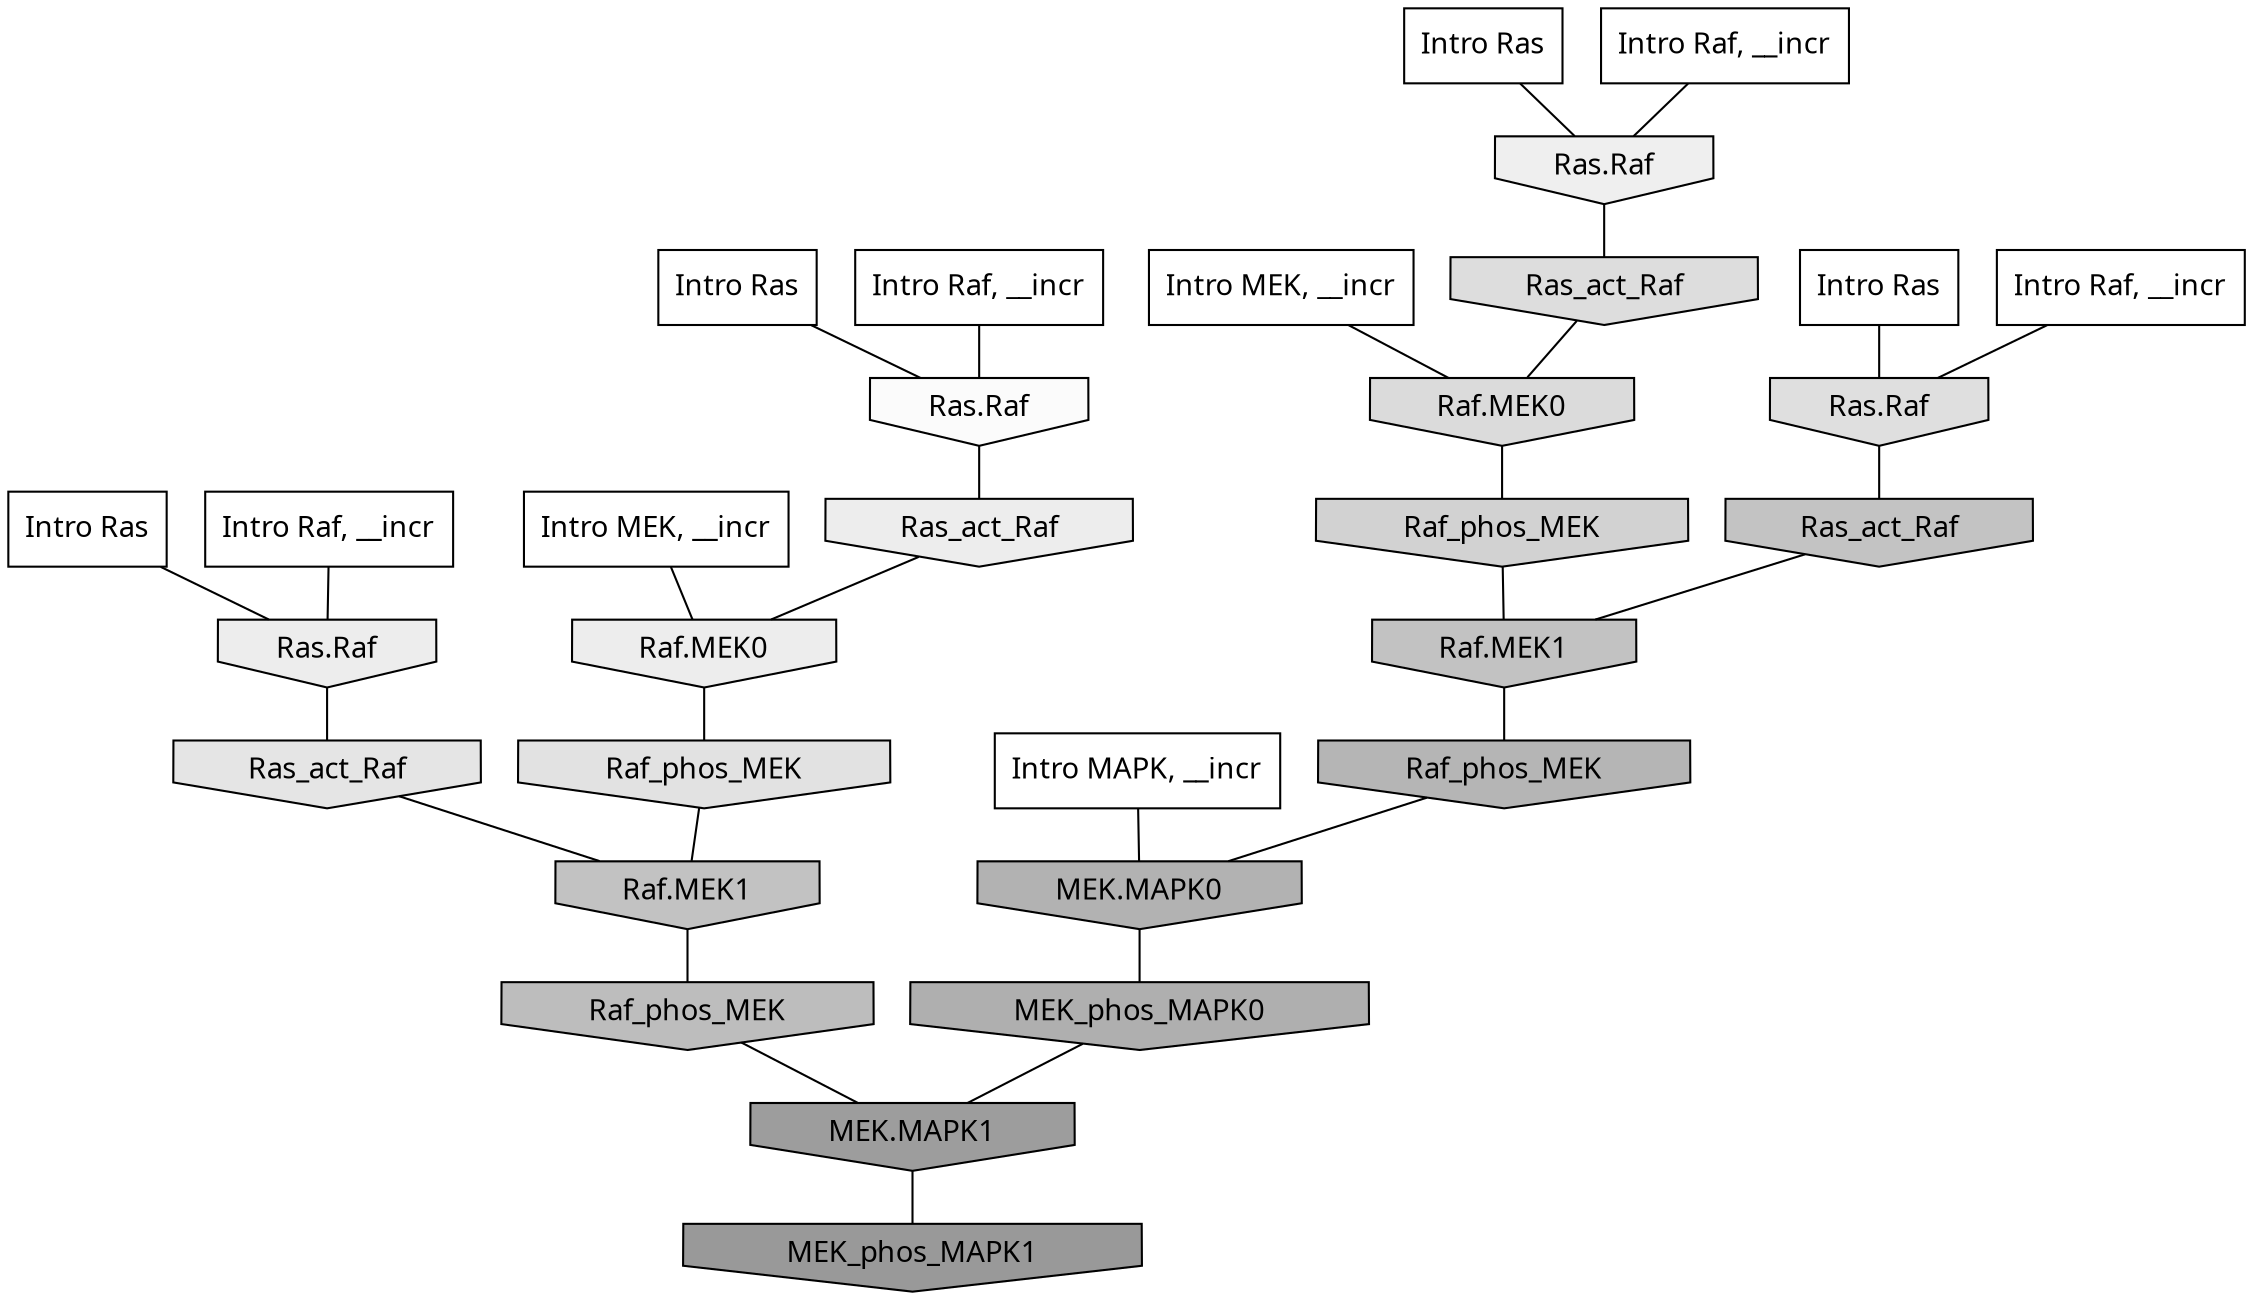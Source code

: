 digraph G{
  rankdir="TB";
  ranksep=0.30;
  node [fontname="CMU Serif"];
  edge [fontname="CMU Serif"];
  
  10 [label="Intro Ras", shape=rectangle, style=filled, fillcolor="0.000 0.000 1.000"]
  
  19 [label="Intro Ras", shape=rectangle, style=filled, fillcolor="0.000 0.000 1.000"]
  
  26 [label="Intro Ras", shape=rectangle, style=filled, fillcolor="0.000 0.000 1.000"]
  
  34 [label="Intro Ras", shape=rectangle, style=filled, fillcolor="0.000 0.000 1.000"]
  
  108 [label="Intro Raf, __incr", shape=rectangle, style=filled, fillcolor="0.000 0.000 1.000"]
  
  170 [label="Intro Raf, __incr", shape=rectangle, style=filled, fillcolor="0.000 0.000 1.000"]
  
  679 [label="Intro Raf, __incr", shape=rectangle, style=filled, fillcolor="0.000 0.000 1.000"]
  
  873 [label="Intro Raf, __incr", shape=rectangle, style=filled, fillcolor="0.000 0.000 1.000"]
  
  1490 [label="Intro MEK, __incr", shape=rectangle, style=filled, fillcolor="0.000 0.000 1.000"]
  
  1581 [label="Intro MEK, __incr", shape=rectangle, style=filled, fillcolor="0.000 0.000 1.000"]
  
  2302 [label="Intro MAPK, __incr", shape=rectangle, style=filled, fillcolor="0.000 0.000 1.000"]
  
  3419 [label="Ras.Raf", shape=invhouse, style=filled, fillcolor="0.000 0.000 0.984"]
  
  3838 [label="Ras.Raf", shape=invhouse, style=filled, fillcolor="0.000 0.000 0.936"]
  
  3951 [label="Ras.Raf", shape=invhouse, style=filled, fillcolor="0.000 0.000 0.928"]
  
  3960 [label="Ras_act_Raf", shape=invhouse, style=filled, fillcolor="0.000 0.000 0.928"]
  
  3962 [label="Raf.MEK0", shape=invhouse, style=filled, fillcolor="0.000 0.000 0.928"]
  
  4448 [label="Ras_act_Raf", shape=invhouse, style=filled, fillcolor="0.000 0.000 0.895"]
  
  4624 [label="Raf_phos_MEK", shape=invhouse, style=filled, fillcolor="0.000 0.000 0.883"]
  
  4807 [label="Ras.Raf", shape=invhouse, style=filled, fillcolor="0.000 0.000 0.873"]
  
  4908 [label="Ras_act_Raf", shape=invhouse, style=filled, fillcolor="0.000 0.000 0.866"]
  
  5006 [label="Raf.MEK0", shape=invhouse, style=filled, fillcolor="0.000 0.000 0.859"]
  
  5667 [label="Raf_phos_MEK", shape=invhouse, style=filled, fillcolor="0.000 0.000 0.822"]
  
  7023 [label="Ras_act_Raf", shape=invhouse, style=filled, fillcolor="0.000 0.000 0.762"]
  
  7085 [label="Raf.MEK1", shape=invhouse, style=filled, fillcolor="0.000 0.000 0.760"]
  
  7093 [label="Raf.MEK1", shape=invhouse, style=filled, fillcolor="0.000 0.000 0.760"]
  
  7761 [label="Raf_phos_MEK", shape=invhouse, style=filled, fillcolor="0.000 0.000 0.739"]
  
  8764 [label="Raf_phos_MEK", shape=invhouse, style=filled, fillcolor="0.000 0.000 0.709"]
  
  9177 [label="MEK.MAPK0", shape=invhouse, style=filled, fillcolor="0.000 0.000 0.697"]
  
  9719 [label="MEK_phos_MAPK0", shape=invhouse, style=filled, fillcolor="0.000 0.000 0.686"]
  
  13510 [label="MEK.MAPK1", shape=invhouse, style=filled, fillcolor="0.000 0.000 0.616"]
  
  14706 [label="MEK_phos_MAPK1", shape=invhouse, style=filled, fillcolor="0.000 0.000 0.600"]
  
  
  13510 -> 14706 [dir=none, color="0.000 0.000 0.000"] 
  9719 -> 13510 [dir=none, color="0.000 0.000 0.000"] 
  9177 -> 9719 [dir=none, color="0.000 0.000 0.000"] 
  8764 -> 9177 [dir=none, color="0.000 0.000 0.000"] 
  7761 -> 13510 [dir=none, color="0.000 0.000 0.000"] 
  7093 -> 7761 [dir=none, color="0.000 0.000 0.000"] 
  7085 -> 8764 [dir=none, color="0.000 0.000 0.000"] 
  7023 -> 7085 [dir=none, color="0.000 0.000 0.000"] 
  5667 -> 7085 [dir=none, color="0.000 0.000 0.000"] 
  5006 -> 5667 [dir=none, color="0.000 0.000 0.000"] 
  4908 -> 5006 [dir=none, color="0.000 0.000 0.000"] 
  4807 -> 7023 [dir=none, color="0.000 0.000 0.000"] 
  4624 -> 7093 [dir=none, color="0.000 0.000 0.000"] 
  4448 -> 7093 [dir=none, color="0.000 0.000 0.000"] 
  3962 -> 4624 [dir=none, color="0.000 0.000 0.000"] 
  3960 -> 3962 [dir=none, color="0.000 0.000 0.000"] 
  3951 -> 4448 [dir=none, color="0.000 0.000 0.000"] 
  3838 -> 4908 [dir=none, color="0.000 0.000 0.000"] 
  3419 -> 3960 [dir=none, color="0.000 0.000 0.000"] 
  2302 -> 9177 [dir=none, color="0.000 0.000 0.000"] 
  1581 -> 5006 [dir=none, color="0.000 0.000 0.000"] 
  1490 -> 3962 [dir=none, color="0.000 0.000 0.000"] 
  873 -> 3419 [dir=none, color="0.000 0.000 0.000"] 
  679 -> 4807 [dir=none, color="0.000 0.000 0.000"] 
  170 -> 3951 [dir=none, color="0.000 0.000 0.000"] 
  108 -> 3838 [dir=none, color="0.000 0.000 0.000"] 
  34 -> 4807 [dir=none, color="0.000 0.000 0.000"] 
  26 -> 3838 [dir=none, color="0.000 0.000 0.000"] 
  19 -> 3419 [dir=none, color="0.000 0.000 0.000"] 
  10 -> 3951 [dir=none, color="0.000 0.000 0.000"] 
  
  }
